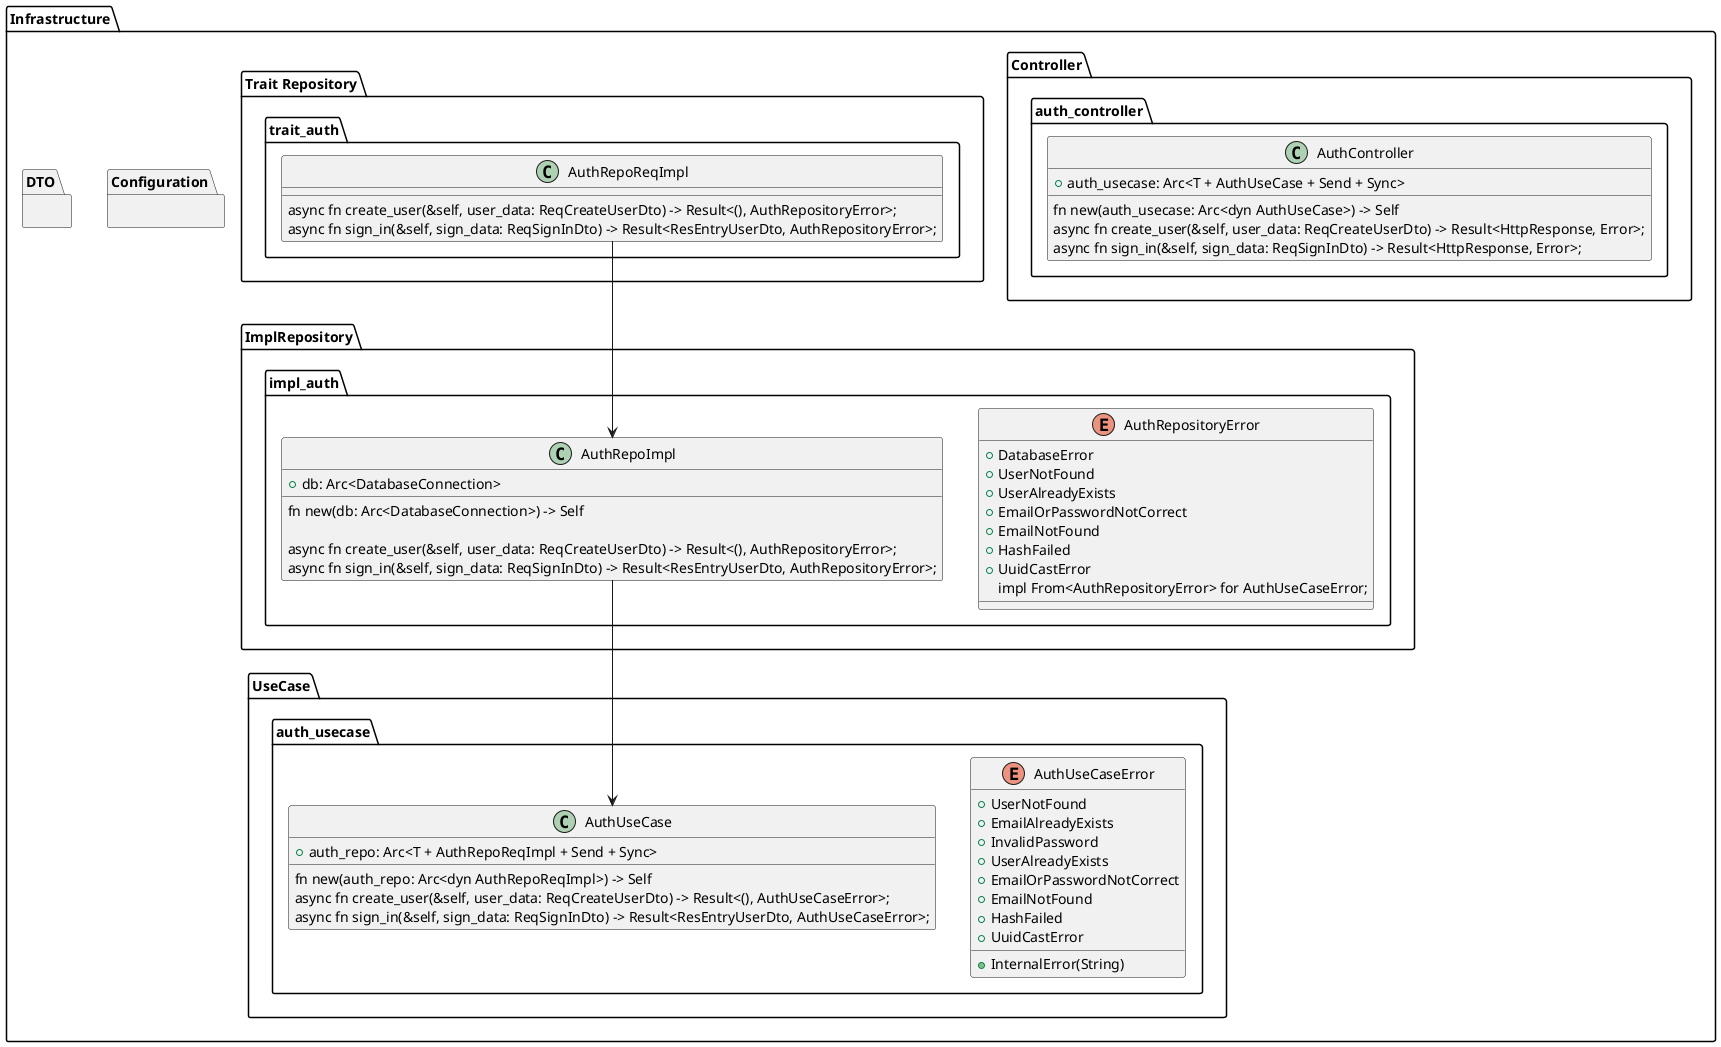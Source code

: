 @startuml name Backend Architecture
package "Infrastructure" {
    package "Configuration" {

    }
    
    package "DTO" {

    }

    package "Controller"{
        package "auth_controller" {
            class AuthController {
                + auth_usecase: Arc<T + AuthUseCase + Send + Sync>
                fn new(auth_usecase: Arc<dyn AuthUseCase>) -> Self
                async fn create_user(&self, user_data: ReqCreateUserDto) -> Result<HttpResponse, Error>;
                async fn sign_in(&self, sign_data: ReqSignInDto) -> Result<HttpResponse, Error>;
            }
        }
    }

    package "UseCase" {
        package "auth_usecase" {
            enum AuthUseCaseError {
                + UserNotFound
                + EmailAlreadyExists
                + InvalidPassword
                + InternalError(String)
                + UserAlreadyExists
                + EmailOrPasswordNotCorrect
                + EmailNotFound
                + HashFailed
                + UuidCastError
                
            }
            class AuthUseCase {
                + auth_repo: Arc<T + AuthRepoReqImpl + Send + Sync> 
                fn new(auth_repo: Arc<dyn AuthRepoReqImpl>) -> Self
                async fn create_user(&self, user_data: ReqCreateUserDto) -> Result<(), AuthUseCaseError>;
                async fn sign_in(&self, sign_data: ReqSignInDto) -> Result<ResEntryUserDto, AuthUseCaseError>;
            }
        }
    }

    package "ImplRepository" {
        package "impl_auth" {
            enum AuthRepositoryError {
                + DatabaseError
                + UserNotFound
                + UserAlreadyExists
                + EmailOrPasswordNotCorrect
                + EmailNotFound
                + HashFailed
                + UuidCastError
                impl From<AuthRepositoryError> for AuthUseCaseError;

            }
            class AuthRepoImpl {
                + db: Arc<DatabaseConnection>
                fn new(db: Arc<DatabaseConnection>) -> Self
                
                async fn create_user(&self, user_data: ReqCreateUserDto) -> Result<(), AuthRepositoryError>;
                async fn sign_in(&self, sign_data: ReqSignInDto) -> Result<ResEntryUserDto, AuthRepositoryError>;
            }
             
        }

    }
     
    package "Trait Repository" {
        package "trait_auth" {
            class AuthRepoReqImpl {
               async fn create_user(&self, user_data: ReqCreateUserDto) -> Result<(), AuthRepositoryError>;
               async fn sign_in(&self, sign_data: ReqSignInDto) -> Result<ResEntryUserDto, AuthRepositoryError>;
                
            }
        }
    }
    ' trait impl by impl '
    "AuthRepoReqImpl" --> "AuthRepoImpl"

    ' a inject by b'

    "AuthRepoImpl" --> "AuthUseCase"
}
@enduml
